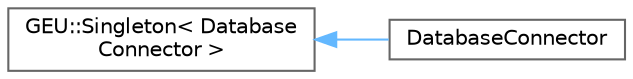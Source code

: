 digraph "Gráfico de jerarquía de clases"
{
 // LATEX_PDF_SIZE
  bgcolor="transparent";
  edge [fontname=Helvetica,fontsize=10,labelfontname=Helvetica,labelfontsize=10];
  node [fontname=Helvetica,fontsize=10,shape=box,height=0.2,width=0.4];
  rankdir="LR";
  Node0 [id="Node000000",label="GEU::Singleton\< Database\lConnector \>",height=0.2,width=0.4,color="grey40", fillcolor="white", style="filled",URL="$d1/d01/class_g_e_u_1_1_singleton.html",tooltip=" "];
  Node0 -> Node1 [id="edge54_Node000000_Node000001",dir="back",color="steelblue1",style="solid",tooltip=" "];
  Node1 [id="Node000001",label="DatabaseConnector",height=0.2,width=0.4,color="grey40", fillcolor="white", style="filled",URL="$d1/d01/class_database_connector.html",tooltip=" "];
}
